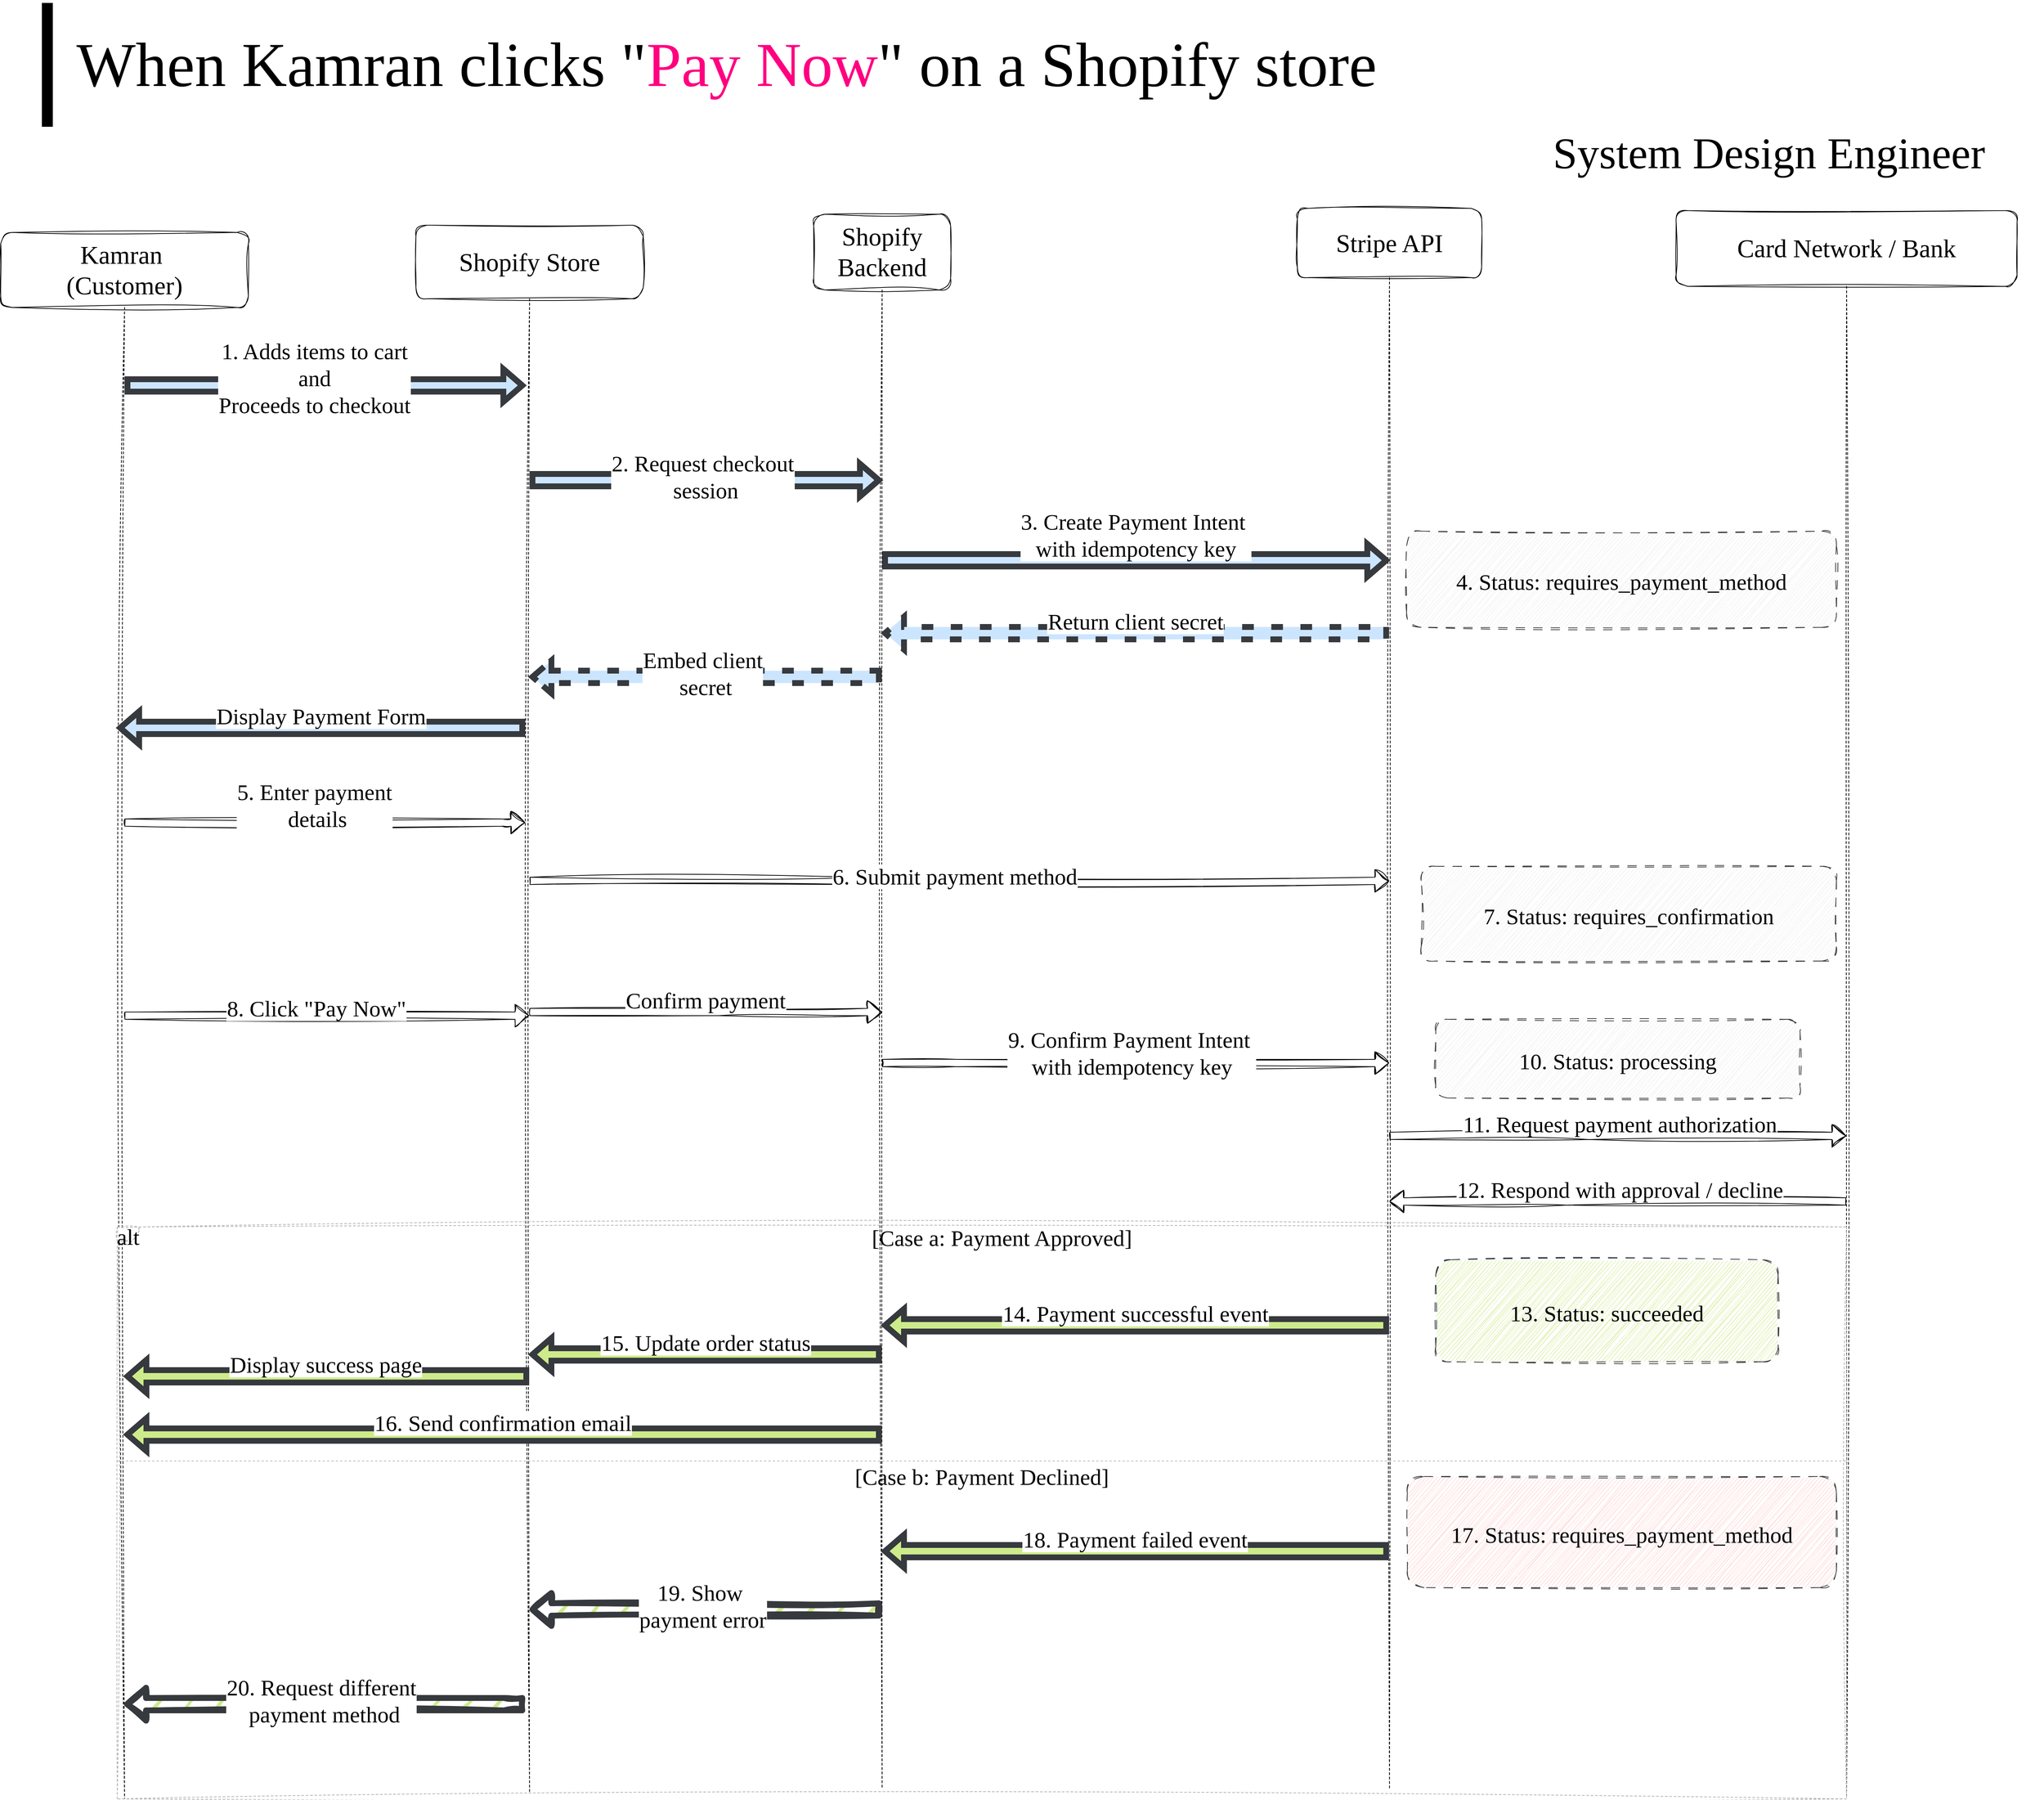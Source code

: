 <mxfile version="26.2.14">
  <diagram name="Page-1" id="UPiAZLYLy2CkkOvZXcHj">
    <mxGraphModel dx="2589" dy="1587" grid="1" gridSize="10" guides="1" tooltips="1" connect="1" arrows="1" fold="1" page="1" pageScale="1" pageWidth="3000" pageHeight="3000" background="light-dark(#FFFFFF,#000000)" math="0" shadow="0">
      <root>
        <mxCell id="0" />
        <mxCell id="1" parent="0" />
        <mxCell id="5miELfbbJMKruTsYyYmL-1" value="Kamran &#xa;(Customer)" style="shape=umlLifeline;perimeter=lifelinePerimeter;whiteSpace=wrap;container=1;dropTarget=0;collapsible=0;recursiveResize=0;outlineConnect=0;portConstraint=eastwest;newEdgeStyle={&quot;edgeStyle&quot;:&quot;elbowEdgeStyle&quot;,&quot;elbow&quot;:&quot;vertical&quot;,&quot;curved&quot;:0,&quot;rounded&quot;:0};size=103;fontFamily=Gloria Hallelujah;fontSource=https%3A%2F%2Ffonts.googleapis.com%2Fcss%3Ffamily%3DGloria%2BHallelujah;sketch=1;curveFitting=1;jiggle=2;fontSize=35;rounded=1;fontColor=light-dark(#000000,#9999FF);labelBackgroundColor=none;fillColor=light-dark(#FFFFFF,#000000);strokeColor=default;align=center;verticalAlign=middle;" vertex="1" parent="1">
          <mxGeometry x="116" y="585" width="340" height="2150" as="geometry" />
        </mxCell>
        <mxCell id="5miELfbbJMKruTsYyYmL-2" value="Shopify Store" style="shape=umlLifeline;perimeter=lifelinePerimeter;whiteSpace=wrap;container=1;dropTarget=0;collapsible=0;recursiveResize=0;outlineConnect=0;portConstraint=eastwest;newEdgeStyle={&quot;edgeStyle&quot;:&quot;elbowEdgeStyle&quot;,&quot;elbow&quot;:&quot;vertical&quot;,&quot;curved&quot;:0,&quot;rounded&quot;:0};size=101;fontFamily=Gloria Hallelujah;fontSource=https%3A%2F%2Ffonts.googleapis.com%2Fcss%3Ffamily%3DGloria%2BHallelujah;sketch=1;curveFitting=1;jiggle=2;fontSize=35;rounded=1;strokeColor=default;align=center;verticalAlign=middle;fontColor=light-dark(#000000,#9999FF);fillColor=light-dark(#FFFFFF,#000000);labelBackgroundColor=none;" vertex="1" parent="1">
          <mxGeometry x="686" y="575" width="312" height="2150" as="geometry" />
        </mxCell>
        <mxCell id="5miELfbbJMKruTsYyYmL-3" value="Shopify Backend" style="shape=umlLifeline;perimeter=lifelinePerimeter;whiteSpace=wrap;container=1;dropTarget=0;collapsible=0;recursiveResize=0;outlineConnect=0;portConstraint=eastwest;newEdgeStyle={&quot;edgeStyle&quot;:&quot;elbowEdgeStyle&quot;,&quot;elbow&quot;:&quot;vertical&quot;,&quot;curved&quot;:0,&quot;rounded&quot;:0};size=104;fontFamily=Gloria Hallelujah;fontSource=https%3A%2F%2Ffonts.googleapis.com%2Fcss%3Ffamily%3DGloria%2BHallelujah;sketch=1;curveFitting=1;jiggle=2;fontSize=35;rounded=1;strokeColor=default;align=center;verticalAlign=middle;fontColor=light-dark(#000000,#9999FF);fillColor=light-dark(#FFFFFF,#000000);labelBackgroundColor=none;" vertex="1" parent="1">
          <mxGeometry x="1232" y="560" width="188" height="2160" as="geometry" />
        </mxCell>
        <mxCell id="5miELfbbJMKruTsYyYmL-4" value="Stripe API" style="shape=umlLifeline;perimeter=lifelinePerimeter;whiteSpace=wrap;container=1;dropTarget=0;collapsible=0;recursiveResize=0;outlineConnect=0;portConstraint=eastwest;newEdgeStyle={&quot;edgeStyle&quot;:&quot;elbowEdgeStyle&quot;,&quot;elbow&quot;:&quot;vertical&quot;,&quot;curved&quot;:0,&quot;rounded&quot;:0};size=95;fontFamily=Gloria Hallelujah;fontSource=https%3A%2F%2Ffonts.googleapis.com%2Fcss%3Ffamily%3DGloria%2BHallelujah;sketch=1;curveFitting=1;jiggle=2;fontSize=35;rounded=1;strokeColor=default;align=center;verticalAlign=middle;fontColor=light-dark(#000000,#9999FF);fillColor=light-dark(#FFFFFF,#000000);labelBackgroundColor=none;" vertex="1" parent="1">
          <mxGeometry x="1896" y="552" width="253" height="2168" as="geometry" />
        </mxCell>
        <mxCell id="5miELfbbJMKruTsYyYmL-5" value="Card Network / Bank" style="shape=umlLifeline;perimeter=lifelinePerimeter;whiteSpace=wrap;container=1;dropTarget=0;collapsible=0;recursiveResize=0;outlineConnect=0;portConstraint=eastwest;newEdgeStyle={&quot;edgeStyle&quot;:&quot;elbowEdgeStyle&quot;,&quot;elbow&quot;:&quot;vertical&quot;,&quot;curved&quot;:0,&quot;rounded&quot;:0};size=104;fontFamily=Gloria Hallelujah;fontSource=https%3A%2F%2Ffonts.googleapis.com%2Fcss%3Ffamily%3DGloria%2BHallelujah;fontSize=35;sketch=1;curveFitting=1;jiggle=2;rounded=1;gradientColor=none;glass=0;movable=1;resizable=1;rotatable=1;deletable=1;editable=1;locked=0;connectable=1;strokeColor=default;align=center;verticalAlign=middle;fontColor=light-dark(#000000,#9999FF);fillColor=light-dark(#FFFFFF,#000000);labelBackgroundColor=none;" vertex="1" parent="1">
          <mxGeometry x="2416" y="555" width="468" height="2175" as="geometry" />
        </mxCell>
        <mxCell id="5miELfbbJMKruTsYyYmL-6" value="alt" style="shape=umlFrame;dashed=1;pointerEvents=0;dropTarget=0;strokeColor=#B3B3B3;height=20;width=30;fontFamily=Gloria Hallelujah;fontSource=https%3A%2F%2Ffonts.googleapis.com%2Fcss%3Ffamily%3DGloria%2BHallelujah;sketch=1;curveFitting=1;jiggle=2;fontSize=31;gradientColor=none;" vertex="1" parent="1">
          <mxGeometry x="276" y="1950" width="2374" height="785" as="geometry" />
        </mxCell>
        <mxCell id="5miELfbbJMKruTsYyYmL-7" value="[Case a: Payment Approved]" style="text;strokeColor=none;fillColor=none;align=center;verticalAlign=middle;whiteSpace=wrap;fontFamily=Gloria Hallelujah;fontSource=https%3A%2F%2Ffonts.googleapis.com%2Fcss%3Ffamily%3DGloria%2BHallelujah;fontSize=31;" vertex="1" parent="5miELfbbJMKruTsYyYmL-6">
          <mxGeometry x="54.533" width="2319.467" height="29.962" as="geometry" />
        </mxCell>
        <mxCell id="5miELfbbJMKruTsYyYmL-8" value="[Case b: Payment Declined]" style="shape=line;dashed=1;whiteSpace=wrap;verticalAlign=top;labelPosition=center;verticalLabelPosition=middle;align=center;strokeColor=#B3B3B3;fontFamily=Gloria Hallelujah;fontSource=https%3A%2F%2Ffonts.googleapis.com%2Fcss%3Ffamily%3DGloria%2BHallelujah;fontSize=31;" vertex="1" parent="5miELfbbJMKruTsYyYmL-6">
          <mxGeometry y="318.248" width="2374.0" height="5.992" as="geometry" />
        </mxCell>
        <mxCell id="5miELfbbJMKruTsYyYmL-11" value="2. Request checkout&#xa; session" style="verticalAlign=bottom;edgeStyle=elbowEdgeStyle;elbow=vertical;curved=0;rounded=0;endArrow=block;fontFamily=Gloria Hallelujah;fontSource=https%3A%2F%2Ffonts.googleapis.com%2Fcss%3Ffamily%3DGloria%2BHallelujah;fontSize=31;shape=flexArrow;labelBackgroundColor=light-dark(#FFFFFF,#000000);strokeColor=light-dark(#36393D,#182E44);strokeWidth=8;align=center;fontColor=default;fillColor=#CCE5FF;" edge="1" parent="1" source="5miELfbbJMKruTsYyYmL-2" target="5miELfbbJMKruTsYyYmL-3">
          <mxGeometry x="-0.015" y="-30" relative="1" as="geometry">
            <Array as="points">
              <mxPoint x="1122" y="925" />
            </Array>
            <mxPoint as="offset" />
          </mxGeometry>
        </mxCell>
        <mxCell id="5miELfbbJMKruTsYyYmL-12" value="3. Create Payment Intent &#xa;with idempotency key" style="verticalAlign=bottom;edgeStyle=elbowEdgeStyle;elbow=vertical;curved=0;rounded=0;endArrow=block;fontFamily=Gloria Hallelujah;fontSource=https%3A%2F%2Ffonts.googleapis.com%2Fcss%3Ffamily%3DGloria%2BHallelujah;fontSize=31;shape=flexArrow;labelBackgroundColor=light-dark(#FFFFFF,#000000);strokeColor=light-dark(#36393D,#182E44);strokeWidth=8;align=center;fontColor=default;fillColor=#CCE5FF;" edge="1" parent="1" source="5miELfbbJMKruTsYyYmL-3" target="5miELfbbJMKruTsYyYmL-4">
          <mxGeometry x="0.001" relative="1" as="geometry">
            <Array as="points">
              <mxPoint x="1432" y="1035" />
            </Array>
            <mxPoint as="offset" />
          </mxGeometry>
        </mxCell>
        <mxCell id="5miELfbbJMKruTsYyYmL-13" value="Return client secret" style="verticalAlign=bottom;edgeStyle=elbowEdgeStyle;elbow=vertical;curved=0;rounded=0;dashed=1;dashPattern=2 3;endArrow=block;fontFamily=Gloria Hallelujah;fontSource=https%3A%2F%2Ffonts.googleapis.com%2Fcss%3Ffamily%3DGloria%2BHallelujah;fontSize=31;shape=flexArrow;labelBackgroundColor=light-dark(#FFFFFF,#000000);strokeColor=light-dark(#36393D,#182E44);strokeWidth=8;align=center;fontColor=default;fillColor=#CCE5FF;" edge="1" parent="1" source="5miELfbbJMKruTsYyYmL-4" target="5miELfbbJMKruTsYyYmL-3">
          <mxGeometry relative="1" as="geometry">
            <Array as="points">
              <mxPoint x="1442" y="1135" />
            </Array>
          </mxGeometry>
        </mxCell>
        <mxCell id="5miELfbbJMKruTsYyYmL-14" value="Embed client&#xa; secret" style="verticalAlign=bottom;edgeStyle=elbowEdgeStyle;elbow=vertical;curved=0;rounded=0;dashed=1;dashPattern=2 3;endArrow=block;fontFamily=Gloria Hallelujah;fontSource=https%3A%2F%2Ffonts.googleapis.com%2Fcss%3Ffamily%3DGloria%2BHallelujah;fontSize=31;shape=flexArrow;labelBackgroundColor=light-dark(#FFFFFF,#000000);strokeColor=light-dark(#36393D,#182E44);strokeWidth=8;align=center;fontColor=default;fillColor=#CCE5FF;" edge="1" parent="1" source="5miELfbbJMKruTsYyYmL-3" target="5miELfbbJMKruTsYyYmL-2">
          <mxGeometry x="0.015" y="30" relative="1" as="geometry">
            <Array as="points">
              <mxPoint x="1112" y="1195" />
            </Array>
            <mxPoint as="offset" />
          </mxGeometry>
        </mxCell>
        <mxCell id="5miELfbbJMKruTsYyYmL-16" value="5. Enter payment&#xa; details" style="verticalAlign=bottom;edgeStyle=elbowEdgeStyle;elbow=vertical;curved=0;rounded=0;endArrow=block;fontFamily=Gloria Hallelujah;fontSource=https%3A%2F%2Ffonts.googleapis.com%2Fcss%3Ffamily%3DGloria%2BHallelujah;sketch=1;curveFitting=1;jiggle=2;fontSize=31;shape=flexArrow;strokeColor=default;align=center;fontColor=default;labelBackgroundColor=light-dark(#FFFFFF,#000000);" edge="1" parent="1" source="5miELfbbJMKruTsYyYmL-1">
          <mxGeometry x="-0.051" y="-11" relative="1" as="geometry">
            <Array as="points">
              <mxPoint x="804" y="1395" />
            </Array>
            <mxPoint x="613" y="1395" as="sourcePoint" />
            <mxPoint x="836" y="1395" as="targetPoint" />
            <mxPoint as="offset" />
          </mxGeometry>
        </mxCell>
        <mxCell id="5miELfbbJMKruTsYyYmL-17" value="6. Submit payment method" style="verticalAlign=bottom;edgeStyle=elbowEdgeStyle;elbow=vertical;curved=0;rounded=0;endArrow=block;fontFamily=Gloria Hallelujah;fontSource=https%3A%2F%2Ffonts.googleapis.com%2Fcss%3Ffamily%3DGloria%2BHallelujah;sketch=1;curveFitting=1;jiggle=2;fontSize=31;shape=flexArrow;strokeColor=default;align=center;fontColor=default;labelBackgroundColor=light-dark(#FFFFFF,#000000);" edge="1" parent="1" source="5miELfbbJMKruTsYyYmL-2" target="5miELfbbJMKruTsYyYmL-4">
          <mxGeometry x="-0.01" y="-10" relative="1" as="geometry">
            <Array as="points">
              <mxPoint x="1292" y="1475" />
            </Array>
            <mxPoint as="offset" />
          </mxGeometry>
        </mxCell>
        <mxCell id="5miELfbbJMKruTsYyYmL-18" value="8. Click &quot;Pay Now&quot;" style="verticalAlign=bottom;edgeStyle=elbowEdgeStyle;elbow=vertical;curved=0;rounded=0;endArrow=block;fontFamily=Gloria Hallelujah;fontSource=https%3A%2F%2Ffonts.googleapis.com%2Fcss%3Ffamily%3DGloria%2BHallelujah;sketch=1;curveFitting=1;jiggle=2;fontSize=31;shape=flexArrow;strokeColor=default;align=center;fontColor=default;labelBackgroundColor=light-dark(#FFFFFF,#000000);" edge="1" parent="1" source="5miELfbbJMKruTsYyYmL-1" target="5miELfbbJMKruTsYyYmL-2">
          <mxGeometry x="-0.051" y="-6" relative="1" as="geometry">
            <Array as="points">
              <mxPoint x="812" y="1605" />
            </Array>
            <mxPoint as="offset" />
          </mxGeometry>
        </mxCell>
        <mxCell id="5miELfbbJMKruTsYyYmL-19" value="Confirm payment" style="verticalAlign=bottom;edgeStyle=elbowEdgeStyle;elbow=vertical;curved=0;rounded=0;endArrow=block;fontFamily=Gloria Hallelujah;fontSource=https%3A%2F%2Ffonts.googleapis.com%2Fcss%3Ffamily%3DGloria%2BHallelujah;sketch=1;curveFitting=1;jiggle=2;fontSize=31;shape=flexArrow;strokeColor=default;align=center;fontColor=default;labelBackgroundColor=light-dark(#FFFFFF,#000000);" edge="1" parent="1" source="5miELfbbJMKruTsYyYmL-2" target="5miELfbbJMKruTsYyYmL-3">
          <mxGeometry relative="1" as="geometry">
            <Array as="points">
              <mxPoint x="1102" y="1655" />
            </Array>
          </mxGeometry>
        </mxCell>
        <mxCell id="5miELfbbJMKruTsYyYmL-20" value="9. Confirm Payment Intent &#xa;with idempotency key" style="verticalAlign=bottom;edgeStyle=elbowEdgeStyle;elbow=vertical;curved=0;rounded=0;endArrow=block;fontFamily=Gloria Hallelujah;fontSource=https%3A%2F%2Ffonts.googleapis.com%2Fcss%3Ffamily%3DGloria%2BHallelujah;sketch=1;curveFitting=1;jiggle=2;fontSize=31;shape=flexArrow;strokeColor=default;align=center;fontColor=default;labelBackgroundColor=light-dark(#FFFFFF,#000000);" edge="1" parent="1" source="5miELfbbJMKruTsYyYmL-3" target="5miELfbbJMKruTsYyYmL-4">
          <mxGeometry x="-0.014" y="-21" relative="1" as="geometry">
            <Array as="points">
              <mxPoint x="1428" y="1725" />
            </Array>
            <mxPoint as="offset" />
          </mxGeometry>
        </mxCell>
        <mxCell id="5miELfbbJMKruTsYyYmL-21" value="11. Request payment authorization" style="verticalAlign=bottom;edgeStyle=elbowEdgeStyle;elbow=vertical;curved=0;rounded=0;endArrow=block;fontFamily=Gloria Hallelujah;fontSource=https%3A%2F%2Ffonts.googleapis.com%2Fcss%3Ffamily%3DGloria%2BHallelujah;sketch=1;curveFitting=1;jiggle=2;fontSize=31;shape=flexArrow;strokeColor=default;align=center;fontColor=default;labelBackgroundColor=light-dark(#FFFFFF,#000000);" edge="1" parent="1" source="5miELfbbJMKruTsYyYmL-4" target="5miELfbbJMKruTsYyYmL-5">
          <mxGeometry x="0.01" relative="1" as="geometry">
            <Array as="points">
              <mxPoint x="2296" y="1825" />
            </Array>
            <mxPoint as="offset" />
          </mxGeometry>
        </mxCell>
        <mxCell id="5miELfbbJMKruTsYyYmL-22" value="12. Respond with approval / decline" style="verticalAlign=bottom;edgeStyle=elbowEdgeStyle;elbow=vertical;curved=0;rounded=0;endArrow=block;fontFamily=Gloria Hallelujah;fontSource=https%3A%2F%2Ffonts.googleapis.com%2Fcss%3Ffamily%3DGloria%2BHallelujah;sketch=1;curveFitting=1;jiggle=2;fontSize=31;shape=flexArrow;strokeColor=default;align=center;fontColor=default;labelBackgroundColor=light-dark(#FFFFFF,#000000);" edge="1" parent="1" source="5miELfbbJMKruTsYyYmL-5" target="5miELfbbJMKruTsYyYmL-4">
          <mxGeometry x="-0.01" relative="1" as="geometry">
            <Array as="points">
              <mxPoint x="2266" y="1915" />
            </Array>
            <mxPoint as="offset" />
          </mxGeometry>
        </mxCell>
        <mxCell id="5miELfbbJMKruTsYyYmL-23" value="14. Payment successful event" style="verticalAlign=bottom;edgeStyle=elbowEdgeStyle;elbow=vertical;curved=0;rounded=0;endArrow=block;fontFamily=Gloria Hallelujah;fontSource=https%3A%2F%2Ffonts.googleapis.com%2Fcss%3Ffamily%3DGloria%2BHallelujah;fontSize=31;shape=flexArrow;strokeColor=light-dark(#36393D,#203A00);align=center;fontColor=default;labelBackgroundColor=light-dark(#FFFFFF,#000000);fillColor=#CDEB8B;strokeWidth=8;" edge="1" parent="1" source="5miELfbbJMKruTsYyYmL-4" target="5miELfbbJMKruTsYyYmL-3">
          <mxGeometry relative="1" as="geometry">
            <Array as="points">
              <mxPoint x="1432" y="2085" />
            </Array>
          </mxGeometry>
        </mxCell>
        <mxCell id="5miELfbbJMKruTsYyYmL-24" value="15. Update order status" style="verticalAlign=bottom;edgeStyle=elbowEdgeStyle;elbow=vertical;curved=0;rounded=0;endArrow=block;fontFamily=Gloria Hallelujah;fontSource=https%3A%2F%2Ffonts.googleapis.com%2Fcss%3Ffamily%3DGloria%2BHallelujah;fontSize=31;shape=flexArrow;strokeColor=light-dark(#36393D,#203A00);align=center;fontColor=default;labelBackgroundColor=light-dark(#FFFFFF,#000000);strokeWidth=8;fillColor=#CDEB8B;" edge="1" parent="1" source="5miELfbbJMKruTsYyYmL-3" target="5miELfbbJMKruTsYyYmL-2">
          <mxGeometry x="-0.001" relative="1" as="geometry">
            <Array as="points">
              <mxPoint x="1092" y="2125" />
            </Array>
            <mxPoint as="offset" />
          </mxGeometry>
        </mxCell>
        <mxCell id="5miELfbbJMKruTsYyYmL-25" value="Display success page" style="verticalAlign=bottom;edgeStyle=elbowEdgeStyle;elbow=vertical;curved=0;rounded=0;endArrow=block;fontFamily=Gloria Hallelujah;fontSource=https%3A%2F%2Ffonts.googleapis.com%2Fcss%3Ffamily%3DGloria%2BHallelujah;fontSize=31;shape=flexArrow;strokeColor=light-dark(#36393D,#203A00);align=center;fontColor=default;labelBackgroundColor=light-dark(#FFFFFF,#000000);strokeWidth=8;fillColor=#CDEB8B;" edge="1" parent="1" source="5miELfbbJMKruTsYyYmL-2" target="5miELfbbJMKruTsYyYmL-1">
          <mxGeometry x="0.005" relative="1" as="geometry">
            <Array as="points">
              <mxPoint x="606" y="2155" />
            </Array>
            <mxPoint as="offset" />
          </mxGeometry>
        </mxCell>
        <mxCell id="5miELfbbJMKruTsYyYmL-26" value="16. Send confirmation email" style="verticalAlign=bottom;edgeStyle=elbowEdgeStyle;elbow=vertical;curved=0;rounded=0;endArrow=block;fontFamily=Gloria Hallelujah;fontSource=https%3A%2F%2Ffonts.googleapis.com%2Fcss%3Ffamily%3DGloria%2BHallelujah;fontSize=31;shape=flexArrow;strokeColor=light-dark(#36393D,#203A00);align=center;fontColor=default;labelBackgroundColor=light-dark(#FFFFFF,#000000);strokeWidth=8;fillColor=#CDEB8B;" edge="1" parent="1" source="5miELfbbJMKruTsYyYmL-3" target="5miELfbbJMKruTsYyYmL-1">
          <mxGeometry relative="1" as="geometry">
            <Array as="points">
              <mxPoint x="932" y="2235" />
            </Array>
            <mxPoint as="offset" />
          </mxGeometry>
        </mxCell>
        <mxCell id="5miELfbbJMKruTsYyYmL-27" value="18. Payment failed event" style="verticalAlign=bottom;edgeStyle=elbowEdgeStyle;elbow=vertical;curved=0;rounded=0;endArrow=block;fontFamily=Gloria Hallelujah;fontSource=https%3A%2F%2Ffonts.googleapis.com%2Fcss%3Ffamily%3DGloria%2BHallelujah;fontSize=31;shape=flexArrow;strokeColor=light-dark(#36393D,#572B2B);align=center;fontColor=default;labelBackgroundColor=light-dark(#FFFFFF,#000000);fillColor=light-dark(#CDEB8B,#572B2B);strokeWidth=8;" edge="1" parent="1" source="5miELfbbJMKruTsYyYmL-4" target="5miELfbbJMKruTsYyYmL-3">
          <mxGeometry x="0.001" relative="1" as="geometry">
            <Array as="points">
              <mxPoint x="1431" y="2395" />
            </Array>
            <mxPoint as="offset" />
          </mxGeometry>
        </mxCell>
        <mxCell id="5miELfbbJMKruTsYyYmL-28" value="19. Show &#xa;payment error" style="verticalAlign=bottom;edgeStyle=elbowEdgeStyle;elbow=vertical;curved=0;rounded=0;endArrow=block;fontFamily=Gloria Hallelujah;fontSource=https%3A%2F%2Ffonts.googleapis.com%2Fcss%3Ffamily%3DGloria%2BHallelujah;sketch=1;curveFitting=1;jiggle=2;fontSize=31;shape=flexArrow;strokeColor=light-dark(#36393D,#572B2B);align=center;fontColor=default;labelBackgroundColor=light-dark(#FFFFFF,#000000);strokeWidth=8;fillColor=light-dark(#CDEB8B,#572B2B);" edge="1" parent="1" source="5miELfbbJMKruTsYyYmL-3" target="5miELfbbJMKruTsYyYmL-2">
          <mxGeometry x="0.015" y="30" relative="1" as="geometry">
            <Array as="points">
              <mxPoint x="1092" y="2475" />
            </Array>
            <mxPoint as="offset" />
          </mxGeometry>
        </mxCell>
        <mxCell id="5miELfbbJMKruTsYyYmL-29" value="20. Request different&#xa; payment method" style="verticalAlign=bottom;edgeStyle=elbowEdgeStyle;elbow=vertical;curved=0;rounded=0;endArrow=block;fontFamily=Gloria Hallelujah;fontSource=https%3A%2F%2Ffonts.googleapis.com%2Fcss%3Ffamily%3DGloria%2BHallelujah;sketch=1;curveFitting=1;jiggle=2;fontSize=31;shape=flexArrow;strokeColor=light-dark(#36393D,#572B2B);align=center;fontColor=default;labelBackgroundColor=light-dark(#FFFFFF,#000000);strokeWidth=8;fillColor=light-dark(#CDEB8B,#572B2B);" edge="1" parent="1">
          <mxGeometry x="0.016" y="30" relative="1" as="geometry">
            <Array as="points">
              <mxPoint x="807" y="2605" />
            </Array>
            <mxPoint x="836" y="2605" as="sourcePoint" />
            <mxPoint x="285.5" y="2605" as="targetPoint" />
            <mxPoint as="offset" />
          </mxGeometry>
        </mxCell>
        <mxCell id="5miELfbbJMKruTsYyYmL-30" value="4. Status: requires_payment_method" style="fontFamily=Gloria Hallelujah;fontSource=https%3A%2F%2Ffonts.googleapis.com%2Fcss%3Ffamily%3DGloria%2BHallelujah;sketch=1;curveFitting=1;jiggle=2;fontSize=31;rounded=1;glass=0;dashed=1;dashPattern=12 12;fillColor=#eeeeee;strokeColor=#36393d;" vertex="1" parent="1">
          <mxGeometry x="2046" y="995" width="590" height="132" as="geometry" />
        </mxCell>
        <mxCell id="5miELfbbJMKruTsYyYmL-31" value="7. Status: requires_confirmation" style="fillColor=#eeeeee;strokeColor=#36393d;fontFamily=Gloria Hallelujah;fontSource=https%3A%2F%2Ffonts.googleapis.com%2Fcss%3Ffamily%3DGloria%2BHallelujah;sketch=1;curveFitting=1;jiggle=2;fontSize=31;rounded=1;dashed=1;dashPattern=12 12;glass=0;align=center;verticalAlign=middle;fontColor=default;gradientColor=none;" vertex="1" parent="1">
          <mxGeometry x="2066" y="1455" width="570" height="130" as="geometry" />
        </mxCell>
        <mxCell id="5miELfbbJMKruTsYyYmL-32" value="10. Status: processing" style="fillColor=#eeeeee;strokeColor=#36393d;fontFamily=Gloria Hallelujah;fontSource=https%3A%2F%2Ffonts.googleapis.com%2Fcss%3Ffamily%3DGloria%2BHallelujah;sketch=1;curveFitting=1;jiggle=2;fontSize=31;rounded=1;dashed=1;dashPattern=12 12;glass=0;align=center;verticalAlign=middle;fontColor=default;gradientColor=none;" vertex="1" parent="1">
          <mxGeometry x="2086" y="1665" width="500" height="108" as="geometry" />
        </mxCell>
        <mxCell id="5miELfbbJMKruTsYyYmL-33" value="13. Status: succeeded" style="fillColor=#cdeb8b;strokeColor=#36393d;fontFamily=Gloria Hallelujah;fontSource=https%3A%2F%2Ffonts.googleapis.com%2Fcss%3Ffamily%3DGloria%2BHallelujah;sketch=1;curveFitting=1;jiggle=2;fontSize=31;rounded=1;dashed=1;dashPattern=12 12;" vertex="1" parent="1">
          <mxGeometry x="2086" y="1995" width="470" height="140" as="geometry" />
        </mxCell>
        <mxCell id="5miELfbbJMKruTsYyYmL-34" value="17. Status: requires_payment_method" style="fillColor=#FFCCCC;strokeColor=#36393d;fontFamily=Gloria Hallelujah;fontSource=https%3A%2F%2Ffonts.googleapis.com%2Fcss%3Ffamily%3DGloria%2BHallelujah;sketch=1;curveFitting=1;jiggle=2;fontSize=31;rounded=1;dashed=1;dashPattern=12 12;" vertex="1" parent="1">
          <mxGeometry x="2047" y="2292.5" width="589" height="152.5" as="geometry" />
        </mxCell>
        <mxCell id="5miELfbbJMKruTsYyYmL-52" value="Display Payment Form" style="verticalAlign=bottom;edgeStyle=elbowEdgeStyle;elbow=vertical;curved=0;rounded=0;endArrow=block;fontFamily=Gloria Hallelujah;fontSource=https%3A%2F%2Ffonts.googleapis.com%2Fcss%3Ffamily%3DGloria%2BHallelujah;fontSize=31;shape=flexArrow;strokeColor=light-dark(#36393D,#182E44);align=center;fontColor=default;labelBackgroundColor=light-dark(#FFFFFF,#000000);strokeWidth=8;fillColor=#CCE5FF;" edge="1" parent="1">
          <mxGeometry relative="1" as="geometry">
            <Array as="points">
              <mxPoint x="792" y="1265" />
            </Array>
            <mxPoint x="836" y="1265" as="sourcePoint" />
            <mxPoint x="276" y="1265" as="targetPoint" />
            <mxPoint as="offset" />
          </mxGeometry>
        </mxCell>
        <mxCell id="5miELfbbJMKruTsYyYmL-53" value="1. Adds items to cart&#xa;and&#xa;Proceeds to checkout&#xa;" style="verticalAlign=bottom;edgeStyle=elbowEdgeStyle;elbow=vertical;curved=0;rounded=0;endArrow=block;fontFamily=Gloria Hallelujah;fontSource=https%3A%2F%2Ffonts.googleapis.com%2Fcss%3Ffamily%3DGloria%2BHallelujah;fontSize=31;shape=flexArrow;strokeColor=light-dark(#36393D,#182E44);align=center;fontColor=default;labelBackgroundColor=light-dark(#FFFFFF,#000000);strokeWidth=8;fillColor=#CCE5FF;" edge="1" parent="1">
          <mxGeometry x="-0.051" y="-80" relative="1" as="geometry">
            <Array as="points">
              <mxPoint x="804" y="795" />
            </Array>
            <mxPoint x="286" y="795" as="sourcePoint" />
            <mxPoint x="836" y="795" as="targetPoint" />
            <mxPoint as="offset" />
          </mxGeometry>
        </mxCell>
        <mxCell id="5miELfbbJMKruTsYyYmL-55" value="" style="group" vertex="1" connectable="0" parent="1">
          <mxGeometry x="180" y="270" width="2740" height="202" as="geometry" />
        </mxCell>
        <mxCell id="5miELfbbJMKruTsYyYmL-48" value="&lt;div&gt;&lt;font style=&quot;font-size: 86px;&quot;&gt;When Kamran clicks &quot;&lt;span style=&quot;color: rgb(255, 0, 128);&quot;&gt;Pay Now&lt;/span&gt;&quot; on a Shopify store&amp;nbsp;&lt;/font&gt;&lt;/div&gt;" style="text;html=1;align=left;verticalAlign=middle;whiteSpace=wrap;rounded=0;fontFamily=Gloria Hallelujah;fontSource=https%3A%2F%2Ffonts.googleapis.com%2Fcss%3Ffamily%3DGloria%2BHallelujah;fontSize=45;fontColor=default;" vertex="1" parent="5miELfbbJMKruTsYyYmL-55">
          <mxGeometry x="38.031" width="2512.66" height="170" as="geometry" />
        </mxCell>
        <mxCell id="5miELfbbJMKruTsYyYmL-50" value="" style="shape=link;html=1;rounded=0;fontFamily=Gloria Hallelujah;fontSource=https%3A%2F%2Ffonts.googleapis.com%2Fcss%3Ffamily%3DGloria%2BHallelujah;fontSize=31;fontColor=default;width=0;strokeColor=light-dark(#000000,#76B7AC);strokeWidth=8;" edge="1" parent="5miELfbbJMKruTsYyYmL-55">
          <mxGeometry width="100" relative="1" as="geometry">
            <mxPoint y="170" as="sourcePoint" />
            <mxPoint as="targetPoint" />
          </mxGeometry>
        </mxCell>
        <mxCell id="5miELfbbJMKruTsYyYmL-49" value="&lt;font style=&quot;color: light-dark(rgb(0, 0, 0), rgb(118, 183, 172));&quot;&gt;System Design Engineer&lt;/font&gt;" style="text;html=1;align=center;verticalAlign=middle;whiteSpace=wrap;rounded=1;fontFamily=Gloria Hallelujah;fontSource=https%3A%2F%2Ffonts.googleapis.com%2Fcss%3Ffamily%3DGloria%2BHallelujah;fontSize=60;fontColor=default;strokeColor=none;sketch=1;curveFitting=1;jiggle=2;" vertex="1" parent="5miELfbbJMKruTsYyYmL-55">
          <mxGeometry x="2010.002" y="160" width="707.418" height="92" as="geometry" />
        </mxCell>
        <mxCell id="5miELfbbJMKruTsYyYmL-56" style="edgeStyle=elbowEdgeStyle;shape=flexArrow;curved=0;rounded=0;sketch=1;jiggle=2;curveFitting=1;orthogonalLoop=1;jettySize=auto;elbow=vertical;html=1;exitX=0;exitY=0.5;exitDx=0;exitDy=0;strokeColor=default;align=center;verticalAlign=bottom;fontFamily=Gloria Hallelujah;fontSource=https%3A%2F%2Ffonts.googleapis.com%2Fcss%3Ffamily%3DGloria%2BHallelujah;fontSize=25;fontColor=default;labelBackgroundColor=light-dark(#FFFFFF,#000000);endArrow=block;" edge="1" parent="5miELfbbJMKruTsYyYmL-55" source="5miELfbbJMKruTsYyYmL-49" target="5miELfbbJMKruTsYyYmL-49">
          <mxGeometry relative="1" as="geometry" />
        </mxCell>
      </root>
    </mxGraphModel>
  </diagram>
</mxfile>

